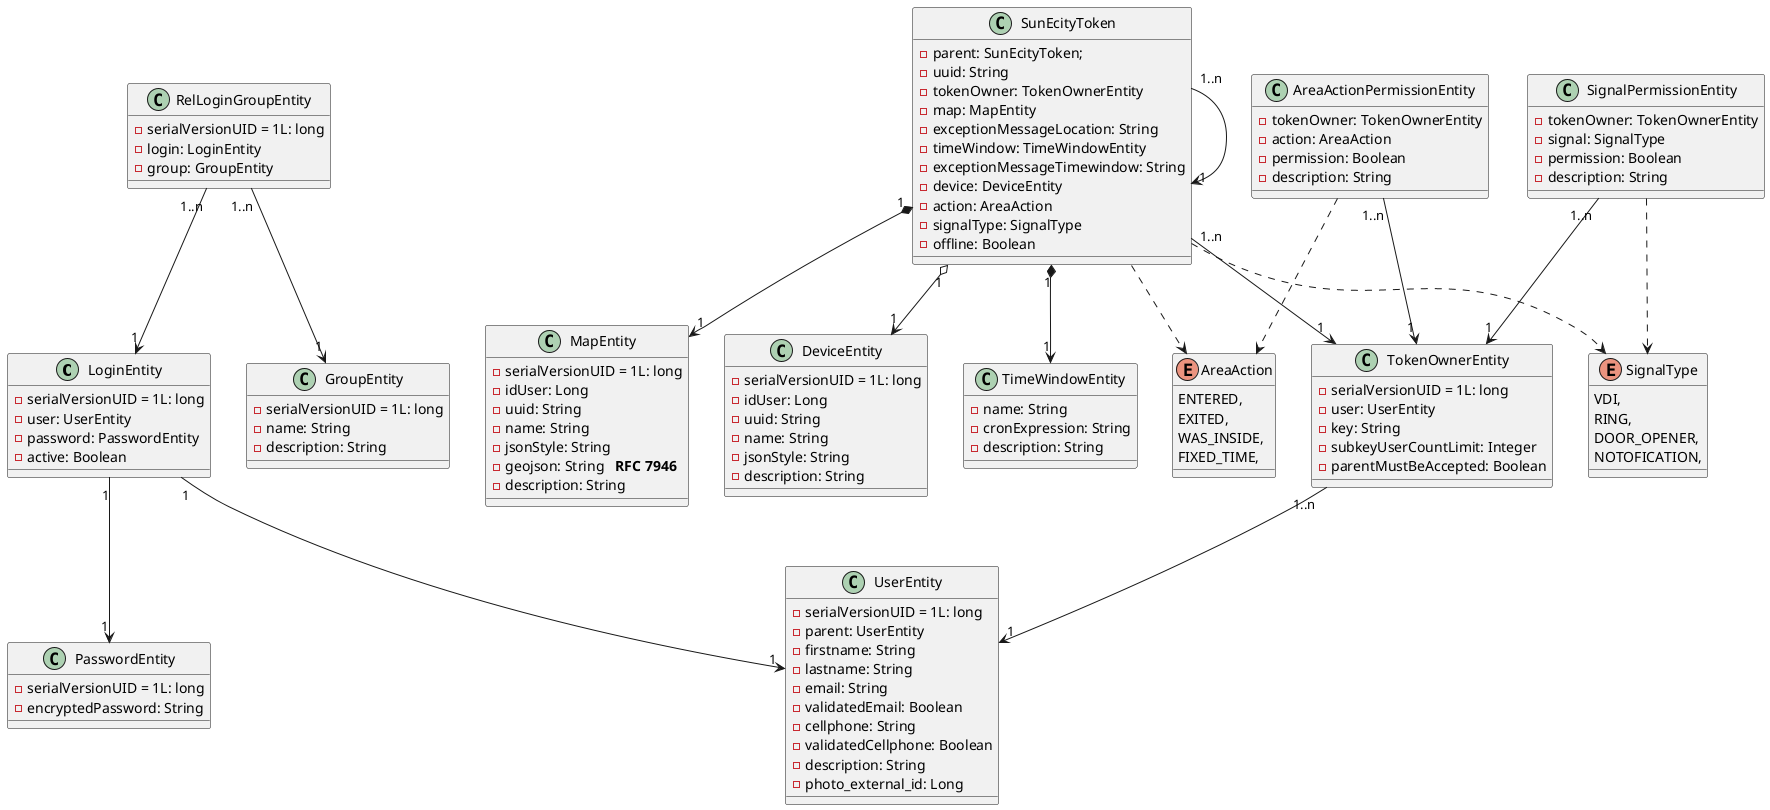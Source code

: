 @startuml
class LoginEntity {
    -serialVersionUID = 1L: long
    -user: UserEntity
    -password: PasswordEntity
    -active: Boolean  
}

class RelLoginGroupEntity {
    -serialVersionUID = 1L: long
    -login: LoginEntity
    -group: GroupEntity
}

class GroupEntity {
    -serialVersionUID = 1L: long
    -name: String
    -description: String
}

class PasswordEntity {
    -serialVersionUID = 1L: long
    -encryptedPassword: String
} 

class UserEntity {
    -serialVersionUID = 1L: long
    -parent: UserEntity
    -firstname: String
    -lastname: String
    -email: String
    -validatedEmail: Boolean
    -cellphone: String
    -validatedCellphone: Boolean
    -description: String
    -photo_external_id: Long
}

class TokenOwnerEntity {
    -serialVersionUID = 1L: long
    -user: UserEntity
    -key: String
    -subkeyUserCountLimit: Integer
    -parentMustBeAccepted: Boolean
}

class SunEcityToken {
    -parent: SunEcityToken;
    -uuid: String
    -tokenOwner: TokenOwnerEntity
    -map: MapEntity
    -exceptionMessageLocation: String
    -timeWindow: TimeWindowEntity 
    -exceptionMessageTimewindow: String
    -device: DeviceEntity
    -action: AreaAction
    -signalType: SignalType
    -offline: Boolean
}
 
class MapEntity {
    -serialVersionUID = 1L: long
    -idUser: Long
    -uuid: String
    -name: String
    -jsonStyle: String
    -geojson: String  ** RFC 7946 **
    -description: String
}

class DeviceEntity {
    -serialVersionUID = 1L: long
    -idUser: Long
    -uuid: String
    -name: String
    -jsonStyle: String
    -description: String
}

class TimeWindowEntity {
    -name: String
	-cronExpression: String
    -description: String
}

class SignalPermissionEntity {
    -tokenOwner: TokenOwnerEntity
    -signal: SignalType
	-permission: Boolean
    -description: String
}

class AreaActionPermissionEntity {
    -tokenOwner: TokenOwnerEntity
    -action: AreaAction
	-permission: Boolean
    -description: String
}

enum AreaAction{
    ENTERED,
    EXITED,
    WAS_INSIDE,
    FIXED_TIME,
}


enum SignalType{
    VDI,
    RING,
    DOOR_OPENER,
    NOTOFICATION,
}

RelLoginGroupEntity "1..n" --> "1" GroupEntity
RelLoginGroupEntity "1..n" --> "1" LoginEntity
LoginEntity "1" --> "1" UserEntity
LoginEntity "1" --> "1" PasswordEntity
TokenOwnerEntity "1..n" --> "1" UserEntity
SunEcityToken "1" *--> "1" MapEntity
SunEcityToken "1" o--> "1" DeviceEntity
SunEcityToken "1..n" --> "1" SunEcityToken
SunEcityToken "1..n" --> "1" TokenOwnerEntity
SignalPermissionEntity "1..n" --> "1" TokenOwnerEntity
AreaActionPermissionEntity "1..n" --> "1" TokenOwnerEntity
SunEcityToken "1" *--> "1" TimeWindowEntity
SunEcityToken .-> AreaAction
SunEcityToken .-> SignalType
SignalPermissionEntity .-> SignalType
AreaActionPermissionEntity .-> AreaAction
@enduml